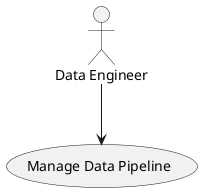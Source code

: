 @startuml


usecase "Manage Data Pipeline" as ManageDataPipeline

Actor "Data Engineer" as DataEngineer

DataEngineer --> ManageDataPipeline



@enduml
